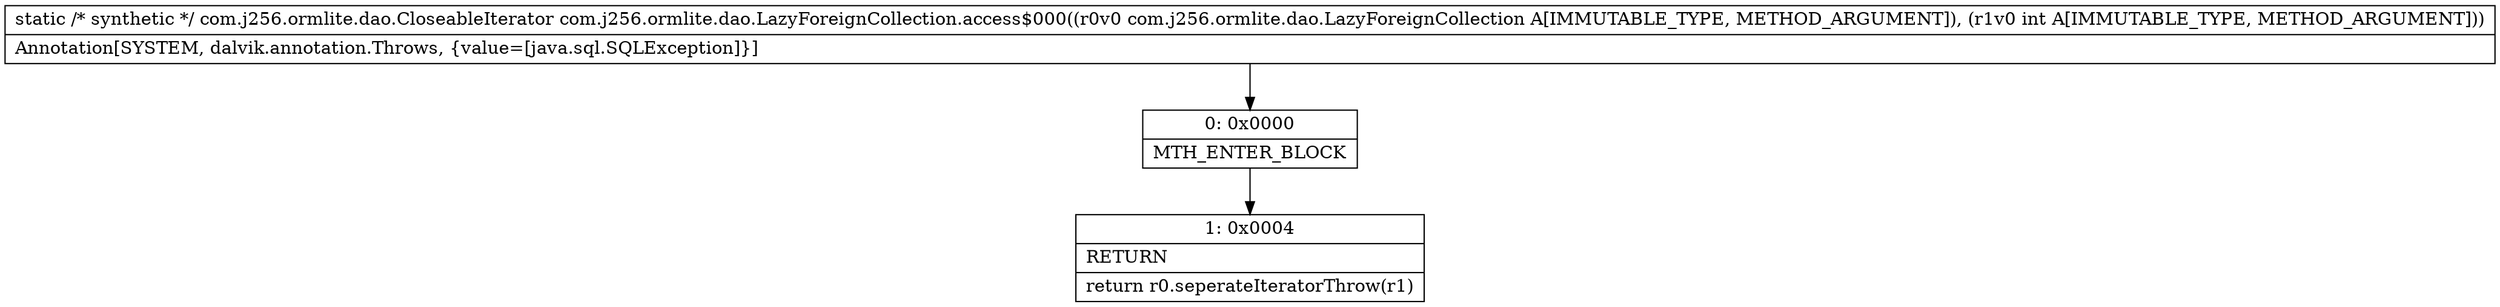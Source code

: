 digraph "CFG forcom.j256.ormlite.dao.LazyForeignCollection.access$000(Lcom\/j256\/ormlite\/dao\/LazyForeignCollection;I)Lcom\/j256\/ormlite\/dao\/CloseableIterator;" {
Node_0 [shape=record,label="{0\:\ 0x0000|MTH_ENTER_BLOCK\l}"];
Node_1 [shape=record,label="{1\:\ 0x0004|RETURN\l|return r0.seperateIteratorThrow(r1)\l}"];
MethodNode[shape=record,label="{static \/* synthetic *\/ com.j256.ormlite.dao.CloseableIterator com.j256.ormlite.dao.LazyForeignCollection.access$000((r0v0 com.j256.ormlite.dao.LazyForeignCollection A[IMMUTABLE_TYPE, METHOD_ARGUMENT]), (r1v0 int A[IMMUTABLE_TYPE, METHOD_ARGUMENT]))  | Annotation[SYSTEM, dalvik.annotation.Throws, \{value=[java.sql.SQLException]\}]\l}"];
MethodNode -> Node_0;
Node_0 -> Node_1;
}

